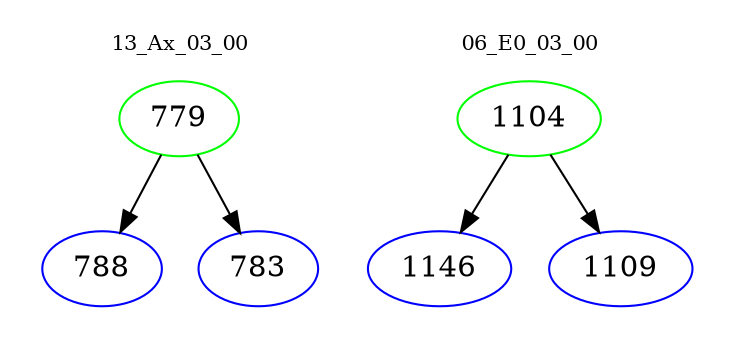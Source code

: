 digraph{
subgraph cluster_0 {
color = white
label = "13_Ax_03_00";
fontsize=10;
T0_779 [label="779", color="green"]
T0_779 -> T0_788 [color="black"]
T0_788 [label="788", color="blue"]
T0_779 -> T0_783 [color="black"]
T0_783 [label="783", color="blue"]
}
subgraph cluster_1 {
color = white
label = "06_E0_03_00";
fontsize=10;
T1_1104 [label="1104", color="green"]
T1_1104 -> T1_1146 [color="black"]
T1_1146 [label="1146", color="blue"]
T1_1104 -> T1_1109 [color="black"]
T1_1109 [label="1109", color="blue"]
}
}
